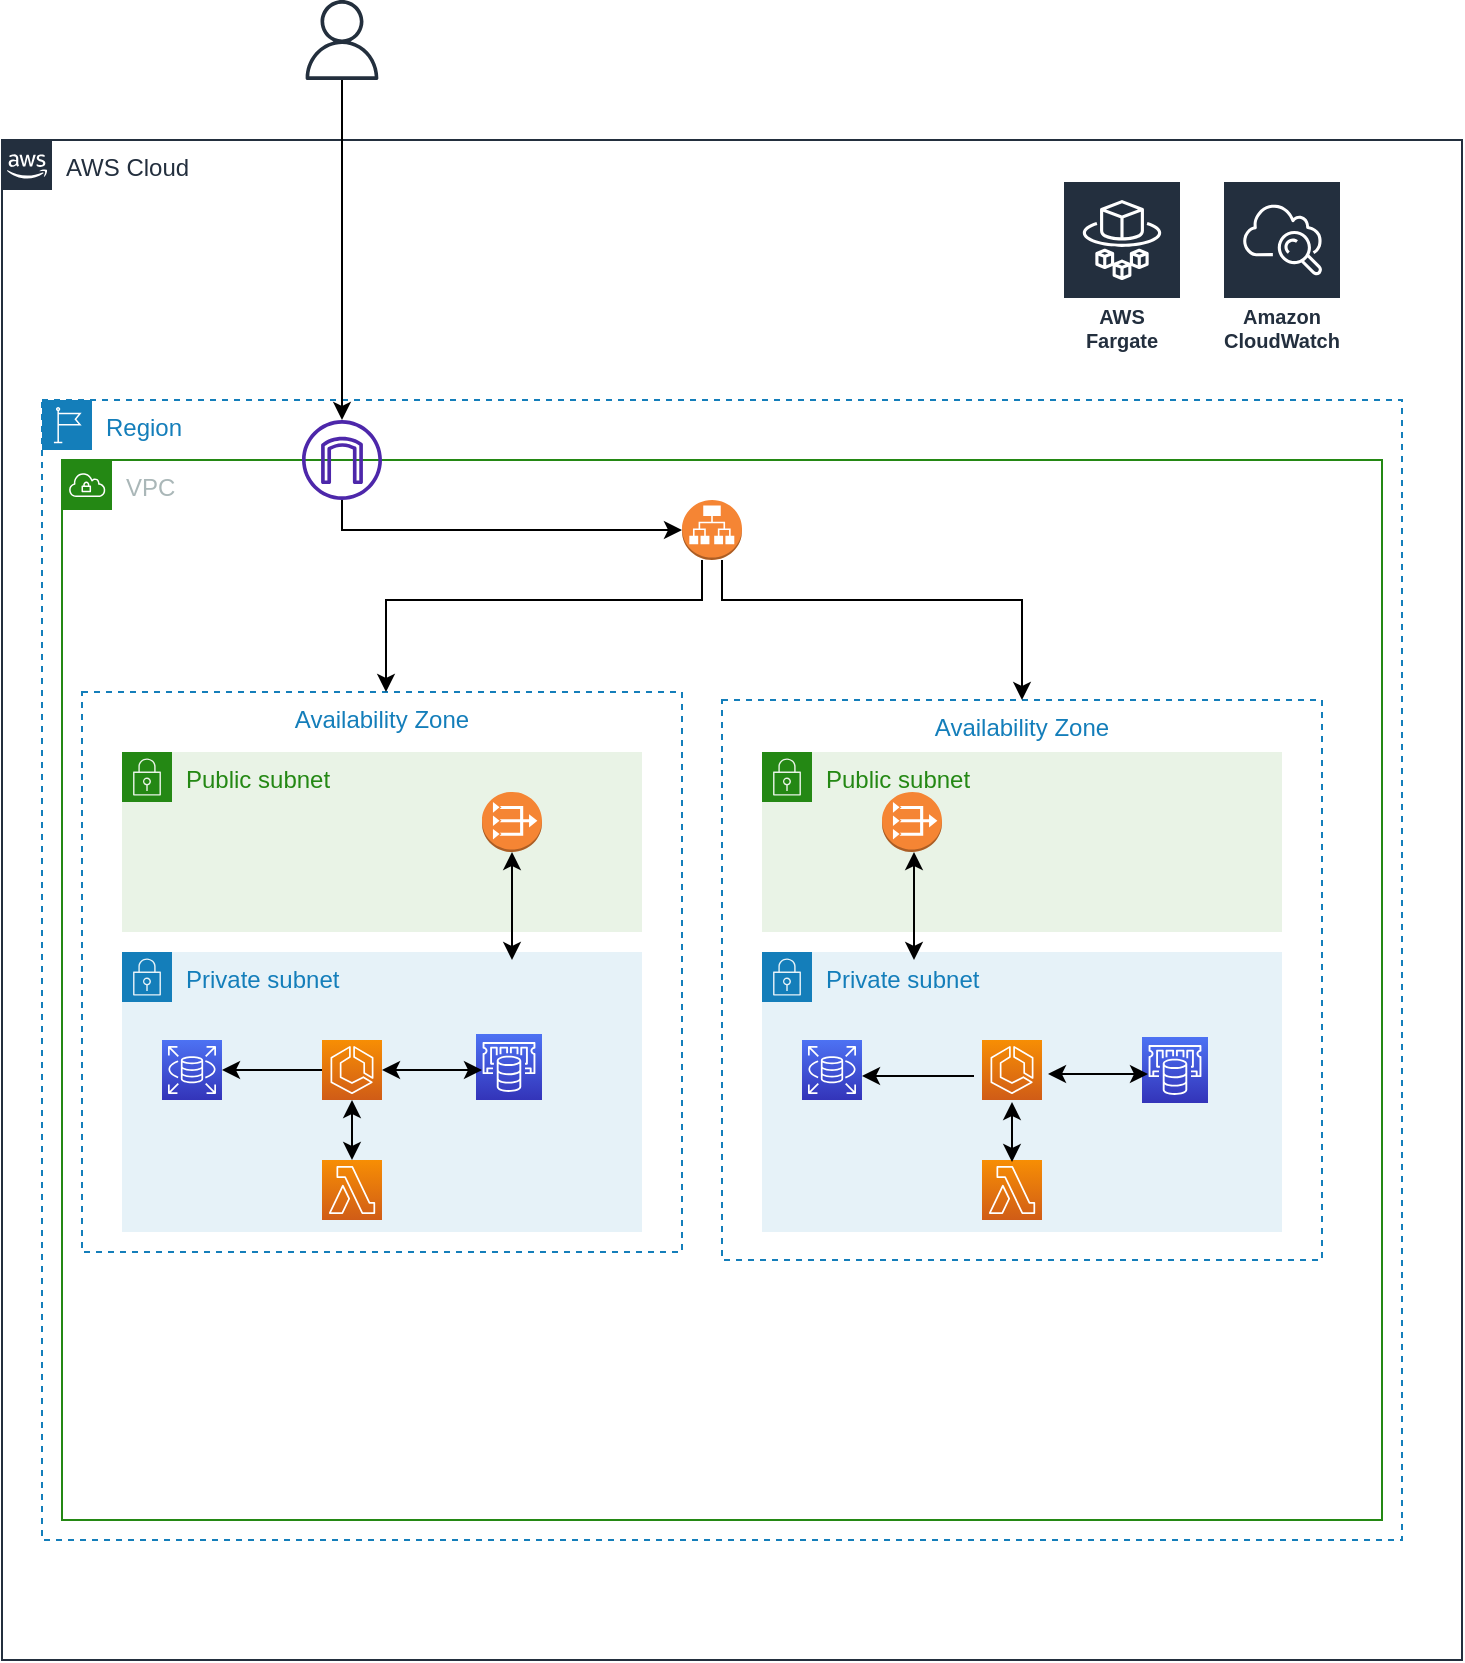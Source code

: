 <mxfile version="16.5.6" type="github">
  <diagram id="WV9e3Si9cNKQYvHIKEoy" name="Page-1">
    <mxGraphModel dx="1088" dy="1689" grid="1" gridSize="10" guides="1" tooltips="1" connect="1" arrows="1" fold="1" page="1" pageScale="1" pageWidth="850" pageHeight="1100" math="0" shadow="0">
      <root>
        <mxCell id="0" />
        <mxCell id="1" parent="0" />
        <mxCell id="TfmfjPasP1LPnmOLtHZL-4" value="AWS Cloud" style="points=[[0,0],[0.25,0],[0.5,0],[0.75,0],[1,0],[1,0.25],[1,0.5],[1,0.75],[1,1],[0.75,1],[0.5,1],[0.25,1],[0,1],[0,0.75],[0,0.5],[0,0.25]];outlineConnect=0;gradientColor=none;html=1;whiteSpace=wrap;fontSize=12;fontStyle=0;container=1;pointerEvents=0;collapsible=0;recursiveResize=0;shape=mxgraph.aws4.group;grIcon=mxgraph.aws4.group_aws_cloud_alt;strokeColor=#232F3E;fillColor=none;verticalAlign=top;align=left;spacingLeft=30;fontColor=#232F3E;dashed=0;" parent="1" vertex="1">
          <mxGeometry x="50" y="-480" width="730" height="760" as="geometry" />
        </mxCell>
        <mxCell id="TfmfjPasP1LPnmOLtHZL-25" value="AWS Fargate" style="sketch=0;outlineConnect=0;fontColor=#232F3E;gradientColor=none;strokeColor=#ffffff;fillColor=#232F3E;dashed=0;verticalLabelPosition=middle;verticalAlign=bottom;align=center;html=1;whiteSpace=wrap;fontSize=10;fontStyle=1;spacing=3;shape=mxgraph.aws4.productIcon;prIcon=mxgraph.aws4.fargate;" parent="TfmfjPasP1LPnmOLtHZL-4" vertex="1">
          <mxGeometry x="530" y="20" width="60" height="90" as="geometry" />
        </mxCell>
        <mxCell id="TfmfjPasP1LPnmOLtHZL-21" value="Amazon CloudWatch" style="sketch=0;outlineConnect=0;fontColor=#232F3E;gradientColor=none;strokeColor=#ffffff;fillColor=#232F3E;dashed=0;verticalLabelPosition=middle;verticalAlign=bottom;align=center;html=1;whiteSpace=wrap;fontSize=10;fontStyle=1;spacing=3;shape=mxgraph.aws4.productIcon;prIcon=mxgraph.aws4.cloudwatch;" parent="TfmfjPasP1LPnmOLtHZL-4" vertex="1">
          <mxGeometry x="610" y="20" width="60" height="90" as="geometry" />
        </mxCell>
        <mxCell id="TfmfjPasP1LPnmOLtHZL-5" value="Region" style="points=[[0,0],[0.25,0],[0.5,0],[0.75,0],[1,0],[1,0.25],[1,0.5],[1,0.75],[1,1],[0.75,1],[0.5,1],[0.25,1],[0,1],[0,0.75],[0,0.5],[0,0.25]];outlineConnect=0;gradientColor=none;html=1;whiteSpace=wrap;fontSize=12;fontStyle=0;container=1;pointerEvents=0;collapsible=0;recursiveResize=0;shape=mxgraph.aws4.group;grIcon=mxgraph.aws4.group_region;strokeColor=#147EBA;fillColor=none;verticalAlign=top;align=left;spacingLeft=30;fontColor=#147EBA;dashed=1;" parent="1" vertex="1">
          <mxGeometry x="70" y="-350" width="680" height="570" as="geometry" />
        </mxCell>
        <mxCell id="TfmfjPasP1LPnmOLtHZL-10" value="Availability Zone" style="fillColor=none;strokeColor=#147EBA;dashed=1;verticalAlign=top;fontStyle=0;fontColor=#147EBA;" parent="TfmfjPasP1LPnmOLtHZL-5" vertex="1">
          <mxGeometry x="20" y="146" width="300" height="280" as="geometry" />
        </mxCell>
        <mxCell id="TfmfjPasP1LPnmOLtHZL-11" value="Availability Zone" style="fillColor=none;strokeColor=#147EBA;dashed=1;verticalAlign=top;fontStyle=0;fontColor=#147EBA;" parent="TfmfjPasP1LPnmOLtHZL-5" vertex="1">
          <mxGeometry x="340" y="150" width="300" height="280" as="geometry" />
        </mxCell>
        <mxCell id="TfmfjPasP1LPnmOLtHZL-12" value="Public subnet" style="points=[[0,0],[0.25,0],[0.5,0],[0.75,0],[1,0],[1,0.25],[1,0.5],[1,0.75],[1,1],[0.75,1],[0.5,1],[0.25,1],[0,1],[0,0.75],[0,0.5],[0,0.25]];outlineConnect=0;gradientColor=none;html=1;whiteSpace=wrap;fontSize=12;fontStyle=0;container=1;pointerEvents=0;collapsible=0;recursiveResize=0;shape=mxgraph.aws4.group;grIcon=mxgraph.aws4.group_security_group;grStroke=0;strokeColor=#248814;fillColor=#E9F3E6;verticalAlign=top;align=left;spacingLeft=30;fontColor=#248814;dashed=0;" parent="TfmfjPasP1LPnmOLtHZL-5" vertex="1">
          <mxGeometry x="360" y="176" width="260" height="90" as="geometry" />
        </mxCell>
        <mxCell id="TfmfjPasP1LPnmOLtHZL-13" value="Public subnet" style="points=[[0,0],[0.25,0],[0.5,0],[0.75,0],[1,0],[1,0.25],[1,0.5],[1,0.75],[1,1],[0.75,1],[0.5,1],[0.25,1],[0,1],[0,0.75],[0,0.5],[0,0.25]];outlineConnect=0;gradientColor=none;html=1;whiteSpace=wrap;fontSize=12;fontStyle=0;container=1;pointerEvents=0;collapsible=0;recursiveResize=0;shape=mxgraph.aws4.group;grIcon=mxgraph.aws4.group_security_group;grStroke=0;strokeColor=#248814;fillColor=#E9F3E6;verticalAlign=top;align=left;spacingLeft=30;fontColor=#248814;dashed=0;" parent="TfmfjPasP1LPnmOLtHZL-5" vertex="1">
          <mxGeometry x="40" y="176" width="260" height="90" as="geometry" />
        </mxCell>
        <mxCell id="TfmfjPasP1LPnmOLtHZL-14" value="Private subnet" style="points=[[0,0],[0.25,0],[0.5,0],[0.75,0],[1,0],[1,0.25],[1,0.5],[1,0.75],[1,1],[0.75,1],[0.5,1],[0.25,1],[0,1],[0,0.75],[0,0.5],[0,0.25]];outlineConnect=0;gradientColor=none;html=1;whiteSpace=wrap;fontSize=12;fontStyle=0;container=1;pointerEvents=0;collapsible=0;recursiveResize=0;shape=mxgraph.aws4.group;grIcon=mxgraph.aws4.group_security_group;grStroke=0;strokeColor=#147EBA;fillColor=#E6F2F8;verticalAlign=top;align=left;spacingLeft=30;fontColor=#147EBA;dashed=0;" parent="TfmfjPasP1LPnmOLtHZL-5" vertex="1">
          <mxGeometry x="360" y="276" width="260" height="140" as="geometry" />
        </mxCell>
        <mxCell id="TfmfjPasP1LPnmOLtHZL-15" value="Private subnet" style="points=[[0,0],[0.25,0],[0.5,0],[0.75,0],[1,0],[1,0.25],[1,0.5],[1,0.75],[1,1],[0.75,1],[0.5,1],[0.25,1],[0,1],[0,0.75],[0,0.5],[0,0.25]];outlineConnect=0;gradientColor=none;html=1;whiteSpace=wrap;fontSize=12;fontStyle=0;container=1;pointerEvents=0;collapsible=0;recursiveResize=0;shape=mxgraph.aws4.group;grIcon=mxgraph.aws4.group_security_group;grStroke=0;strokeColor=#147EBA;fillColor=#E6F2F8;verticalAlign=top;align=left;spacingLeft=30;fontColor=#147EBA;dashed=0;" parent="TfmfjPasP1LPnmOLtHZL-5" vertex="1">
          <mxGeometry x="40" y="276" width="260" height="140" as="geometry" />
        </mxCell>
        <mxCell id="TfmfjPasP1LPnmOLtHZL-28" value="VPC" style="points=[[0,0],[0.25,0],[0.5,0],[0.75,0],[1,0],[1,0.25],[1,0.5],[1,0.75],[1,1],[0.75,1],[0.5,1],[0.25,1],[0,1],[0,0.75],[0,0.5],[0,0.25]];outlineConnect=0;gradientColor=none;html=1;whiteSpace=wrap;fontSize=12;fontStyle=0;container=1;pointerEvents=0;collapsible=0;recursiveResize=0;shape=mxgraph.aws4.group;grIcon=mxgraph.aws4.group_vpc;strokeColor=#248814;fillColor=none;verticalAlign=top;align=left;spacingLeft=30;fontColor=#AAB7B8;dashed=0;" parent="TfmfjPasP1LPnmOLtHZL-5" vertex="1">
          <mxGeometry x="10" y="30" width="660" height="530" as="geometry" />
        </mxCell>
        <mxCell id="TfmfjPasP1LPnmOLtHZL-31" value="" style="outlineConnect=0;dashed=0;verticalLabelPosition=bottom;verticalAlign=top;align=center;html=1;shape=mxgraph.aws3.vpc_nat_gateway;fillColor=#F58534;gradientColor=none;" parent="TfmfjPasP1LPnmOLtHZL-28" vertex="1">
          <mxGeometry x="210" y="166" width="30" height="30" as="geometry" />
        </mxCell>
        <mxCell id="TfmfjPasP1LPnmOLtHZL-32" value="" style="outlineConnect=0;dashed=0;verticalLabelPosition=bottom;verticalAlign=top;align=center;html=1;shape=mxgraph.aws3.vpc_nat_gateway;fillColor=#F58534;gradientColor=none;" parent="TfmfjPasP1LPnmOLtHZL-28" vertex="1">
          <mxGeometry x="410" y="166" width="30" height="30" as="geometry" />
        </mxCell>
        <mxCell id="TfmfjPasP1LPnmOLtHZL-35" value="" style="outlineConnect=0;dashed=0;verticalLabelPosition=bottom;verticalAlign=top;align=center;html=1;shape=mxgraph.aws3.application_load_balancer;fillColor=#F58534;gradientColor=none;" parent="TfmfjPasP1LPnmOLtHZL-28" vertex="1">
          <mxGeometry x="310" y="20" width="30" height="30" as="geometry" />
        </mxCell>
        <mxCell id="TfmfjPasP1LPnmOLtHZL-36" value="" style="sketch=0;outlineConnect=0;fontColor=#232F3E;gradientColor=none;fillColor=#4D27AA;strokeColor=none;dashed=0;verticalLabelPosition=bottom;verticalAlign=top;align=center;html=1;fontSize=12;fontStyle=0;aspect=fixed;pointerEvents=1;shape=mxgraph.aws4.internet_gateway;" parent="TfmfjPasP1LPnmOLtHZL-28" vertex="1">
          <mxGeometry x="120" y="-20" width="40" height="40" as="geometry" />
        </mxCell>
        <mxCell id="6-81aYlDGOuv0mXvwJQG-20" value="" style="sketch=0;points=[[0,0,0],[0.25,0,0],[0.5,0,0],[0.75,0,0],[1,0,0],[0,1,0],[0.25,1,0],[0.5,1,0],[0.75,1,0],[1,1,0],[0,0.25,0],[0,0.5,0],[0,0.75,0],[1,0.25,0],[1,0.5,0],[1,0.75,0]];outlineConnect=0;fontColor=#232F3E;gradientColor=#4D72F3;gradientDirection=north;fillColor=#3334B9;strokeColor=#ffffff;dashed=0;verticalLabelPosition=bottom;verticalAlign=top;align=center;html=1;fontSize=12;fontStyle=0;aspect=fixed;shape=mxgraph.aws4.resourceIcon;resIcon=mxgraph.aws4.elasticache;" vertex="1" parent="TfmfjPasP1LPnmOLtHZL-28">
          <mxGeometry x="207" y="287" width="33" height="33" as="geometry" />
        </mxCell>
        <mxCell id="TfmfjPasP1LPnmOLtHZL-29" value="" style="sketch=0;points=[[0,0,0],[0.25,0,0],[0.5,0,0],[0.75,0,0],[1,0,0],[0,1,0],[0.25,1,0],[0.5,1,0],[0.75,1,0],[1,1,0],[0,0.25,0],[0,0.5,0],[0,0.75,0],[1,0.25,0],[1,0.5,0],[1,0.75,0]];outlineConnect=0;fontColor=#232F3E;gradientColor=#F78E04;gradientDirection=north;fillColor=#D05C17;strokeColor=#ffffff;dashed=0;verticalLabelPosition=bottom;verticalAlign=top;align=center;html=1;fontSize=12;fontStyle=0;aspect=fixed;shape=mxgraph.aws4.resourceIcon;resIcon=mxgraph.aws4.lambda;direction=east;" parent="TfmfjPasP1LPnmOLtHZL-28" vertex="1">
          <mxGeometry x="130" y="350" width="30" height="30" as="geometry" />
        </mxCell>
        <mxCell id="6-81aYlDGOuv0mXvwJQG-22" value="" style="sketch=0;points=[[0,0,0],[0.25,0,0],[0.5,0,0],[0.75,0,0],[1,0,0],[0,1,0],[0.25,1,0],[0.5,1,0],[0.75,1,0],[1,1,0],[0,0.25,0],[0,0.5,0],[0,0.75,0],[1,0.25,0],[1,0.5,0],[1,0.75,0]];outlineConnect=0;fontColor=#232F3E;gradientColor=#4D72F3;gradientDirection=north;fillColor=#3334B9;strokeColor=#ffffff;dashed=0;verticalLabelPosition=bottom;verticalAlign=top;align=center;html=1;fontSize=12;fontStyle=0;aspect=fixed;shape=mxgraph.aws4.resourceIcon;resIcon=mxgraph.aws4.rds;" vertex="1" parent="TfmfjPasP1LPnmOLtHZL-28">
          <mxGeometry x="370" y="290" width="30" height="30" as="geometry" />
        </mxCell>
        <mxCell id="6-81aYlDGOuv0mXvwJQG-23" value="" style="sketch=0;points=[[0,0,0],[0.25,0,0],[0.5,0,0],[0.75,0,0],[1,0,0],[0,1,0],[0.25,1,0],[0.5,1,0],[0.75,1,0],[1,1,0],[0,0.25,0],[0,0.5,0],[0,0.75,0],[1,0.25,0],[1,0.5,0],[1,0.75,0]];outlineConnect=0;fontColor=#232F3E;gradientColor=#F78E04;gradientDirection=north;fillColor=#D05C17;strokeColor=#ffffff;dashed=0;verticalLabelPosition=bottom;verticalAlign=top;align=center;html=1;fontSize=12;fontStyle=0;aspect=fixed;shape=mxgraph.aws4.resourceIcon;resIcon=mxgraph.aws4.ecs;" vertex="1" parent="TfmfjPasP1LPnmOLtHZL-28">
          <mxGeometry x="460" y="290" width="30" height="30" as="geometry" />
        </mxCell>
        <mxCell id="6-81aYlDGOuv0mXvwJQG-24" value="" style="sketch=0;points=[[0,0,0],[0.25,0,0],[0.5,0,0],[0.75,0,0],[1,0,0],[0,1,0],[0.25,1,0],[0.5,1,0],[0.75,1,0],[1,1,0],[0,0.25,0],[0,0.5,0],[0,0.75,0],[1,0.25,0],[1,0.5,0],[1,0.75,0]];outlineConnect=0;fontColor=#232F3E;gradientColor=#4D72F3;gradientDirection=north;fillColor=#3334B9;strokeColor=#ffffff;dashed=0;verticalLabelPosition=bottom;verticalAlign=top;align=center;html=1;fontSize=12;fontStyle=0;aspect=fixed;shape=mxgraph.aws4.resourceIcon;resIcon=mxgraph.aws4.elasticache;" vertex="1" parent="TfmfjPasP1LPnmOLtHZL-28">
          <mxGeometry x="540" y="288.5" width="33" height="33" as="geometry" />
        </mxCell>
        <mxCell id="6-81aYlDGOuv0mXvwJQG-25" value="" style="sketch=0;points=[[0,0,0],[0.25,0,0],[0.5,0,0],[0.75,0,0],[1,0,0],[0,1,0],[0.25,1,0],[0.5,1,0],[0.75,1,0],[1,1,0],[0,0.25,0],[0,0.5,0],[0,0.75,0],[1,0.25,0],[1,0.5,0],[1,0.75,0]];outlineConnect=0;fontColor=#232F3E;gradientColor=#F78E04;gradientDirection=north;fillColor=#D05C17;strokeColor=#ffffff;dashed=0;verticalLabelPosition=bottom;verticalAlign=top;align=center;html=1;fontSize=12;fontStyle=0;aspect=fixed;shape=mxgraph.aws4.resourceIcon;resIcon=mxgraph.aws4.lambda;direction=east;" vertex="1" parent="TfmfjPasP1LPnmOLtHZL-28">
          <mxGeometry x="460" y="350" width="30" height="30" as="geometry" />
        </mxCell>
        <mxCell id="6-81aYlDGOuv0mXvwJQG-12" value="" style="endArrow=classic;html=1;rounded=0;" edge="1" parent="TfmfjPasP1LPnmOLtHZL-5">
          <mxGeometry width="50" height="50" relative="1" as="geometry">
            <mxPoint x="340" y="80" as="sourcePoint" />
            <mxPoint x="490" y="150" as="targetPoint" />
            <Array as="points">
              <mxPoint x="340" y="100" />
              <mxPoint x="490" y="100" />
            </Array>
          </mxGeometry>
        </mxCell>
        <mxCell id="6-81aYlDGOuv0mXvwJQG-13" value="" style="endArrow=classic;html=1;rounded=0;entryX=0.5;entryY=0;entryDx=0;entryDy=0;" edge="1" parent="TfmfjPasP1LPnmOLtHZL-5">
          <mxGeometry width="50" height="50" relative="1" as="geometry">
            <mxPoint x="330" y="80" as="sourcePoint" />
            <mxPoint x="172" y="146" as="targetPoint" />
            <Array as="points">
              <mxPoint x="330" y="100" />
              <mxPoint x="172" y="100" />
              <mxPoint x="172" y="120" />
            </Array>
          </mxGeometry>
        </mxCell>
        <mxCell id="TfmfjPasP1LPnmOLtHZL-17" value="" style="sketch=0;points=[[0,0,0],[0.25,0,0],[0.5,0,0],[0.75,0,0],[1,0,0],[0,1,0],[0.25,1,0],[0.5,1,0],[0.75,1,0],[1,1,0],[0,0.25,0],[0,0.5,0],[0,0.75,0],[1,0.25,0],[1,0.5,0],[1,0.75,0]];outlineConnect=0;fontColor=#232F3E;gradientColor=#F78E04;gradientDirection=north;fillColor=#D05C17;strokeColor=#ffffff;dashed=0;verticalLabelPosition=bottom;verticalAlign=top;align=center;html=1;fontSize=12;fontStyle=0;aspect=fixed;shape=mxgraph.aws4.resourceIcon;resIcon=mxgraph.aws4.ecs;" parent="TfmfjPasP1LPnmOLtHZL-5" vertex="1">
          <mxGeometry x="140" y="320" width="30" height="30" as="geometry" />
        </mxCell>
        <mxCell id="TfmfjPasP1LPnmOLtHZL-23" value="" style="sketch=0;points=[[0,0,0],[0.25,0,0],[0.5,0,0],[0.75,0,0],[1,0,0],[0,1,0],[0.25,1,0],[0.5,1,0],[0.75,1,0],[1,1,0],[0,0.25,0],[0,0.5,0],[0,0.75,0],[1,0.25,0],[1,0.5,0],[1,0.75,0]];outlineConnect=0;fontColor=#232F3E;gradientColor=#4D72F3;gradientDirection=north;fillColor=#3334B9;strokeColor=#ffffff;dashed=0;verticalLabelPosition=bottom;verticalAlign=top;align=center;html=1;fontSize=12;fontStyle=0;aspect=fixed;shape=mxgraph.aws4.resourceIcon;resIcon=mxgraph.aws4.rds;" parent="TfmfjPasP1LPnmOLtHZL-5" vertex="1">
          <mxGeometry x="60" y="320" width="30" height="30" as="geometry" />
        </mxCell>
        <mxCell id="6-81aYlDGOuv0mXvwJQG-28" value="" style="endArrow=classic;startArrow=classic;html=1;rounded=0;exitX=0.5;exitY=0;exitDx=0;exitDy=0;exitPerimeter=0;entryX=0.5;entryY=1;entryDx=0;entryDy=0;entryPerimeter=0;" edge="1" parent="TfmfjPasP1LPnmOLtHZL-5" source="TfmfjPasP1LPnmOLtHZL-29" target="TfmfjPasP1LPnmOLtHZL-17">
          <mxGeometry width="50" height="50" relative="1" as="geometry">
            <mxPoint x="110" y="400" as="sourcePoint" />
            <mxPoint x="160" y="350" as="targetPoint" />
          </mxGeometry>
        </mxCell>
        <mxCell id="6-81aYlDGOuv0mXvwJQG-30" value="" style="endArrow=classic;startArrow=classic;html=1;rounded=0;exitX=1;exitY=0.5;exitDx=0;exitDy=0;exitPerimeter=0;" edge="1" parent="TfmfjPasP1LPnmOLtHZL-5" source="TfmfjPasP1LPnmOLtHZL-17">
          <mxGeometry width="50" height="50" relative="1" as="geometry">
            <mxPoint x="167" y="380" as="sourcePoint" />
            <mxPoint x="220" y="335" as="targetPoint" />
          </mxGeometry>
        </mxCell>
        <mxCell id="6-81aYlDGOuv0mXvwJQG-33" value="" style="endArrow=classic;html=1;rounded=0;entryX=1;entryY=0.5;entryDx=0;entryDy=0;entryPerimeter=0;" edge="1" parent="TfmfjPasP1LPnmOLtHZL-5" target="TfmfjPasP1LPnmOLtHZL-23">
          <mxGeometry width="50" height="50" relative="1" as="geometry">
            <mxPoint x="140" y="335" as="sourcePoint" />
            <mxPoint x="390" y="300" as="targetPoint" />
          </mxGeometry>
        </mxCell>
        <mxCell id="6-81aYlDGOuv0mXvwJQG-1" value="" style="sketch=0;outlineConnect=0;fontColor=#232F3E;gradientColor=none;fillColor=#232F3D;strokeColor=none;dashed=0;verticalLabelPosition=bottom;verticalAlign=top;align=center;html=1;fontSize=12;fontStyle=0;aspect=fixed;pointerEvents=1;shape=mxgraph.aws4.user;" vertex="1" parent="1">
          <mxGeometry x="200" y="-550" width="40" height="40" as="geometry" />
        </mxCell>
        <mxCell id="6-81aYlDGOuv0mXvwJQG-2" value="" style="endArrow=classic;html=1;rounded=0;" edge="1" parent="1" source="6-81aYlDGOuv0mXvwJQG-1" target="TfmfjPasP1LPnmOLtHZL-36">
          <mxGeometry width="50" height="50" relative="1" as="geometry">
            <mxPoint x="400" y="-340" as="sourcePoint" />
            <mxPoint x="450" y="-390" as="targetPoint" />
          </mxGeometry>
        </mxCell>
        <mxCell id="6-81aYlDGOuv0mXvwJQG-6" value="" style="endArrow=classic;html=1;rounded=0;entryX=0;entryY=0.5;entryDx=0;entryDy=0;entryPerimeter=0;" edge="1" parent="1" target="TfmfjPasP1LPnmOLtHZL-35">
          <mxGeometry width="50" height="50" relative="1" as="geometry">
            <mxPoint x="220" y="-300" as="sourcePoint" />
            <mxPoint x="370" y="-285" as="targetPoint" />
            <Array as="points">
              <mxPoint x="220" y="-285" />
            </Array>
          </mxGeometry>
        </mxCell>
        <mxCell id="6-81aYlDGOuv0mXvwJQG-17" value="" style="endArrow=classic;startArrow=classic;html=1;rounded=0;entryX=0.5;entryY=1;entryDx=0;entryDy=0;entryPerimeter=0;" edge="1" parent="1" target="TfmfjPasP1LPnmOLtHZL-31">
          <mxGeometry width="50" height="50" relative="1" as="geometry">
            <mxPoint x="305" y="-70" as="sourcePoint" />
            <mxPoint x="342" y="-115" as="targetPoint" />
          </mxGeometry>
        </mxCell>
        <mxCell id="6-81aYlDGOuv0mXvwJQG-18" value="" style="endArrow=classic;startArrow=classic;html=1;rounded=0;entryX=0.5;entryY=1;entryDx=0;entryDy=0;entryPerimeter=0;" edge="1" parent="1">
          <mxGeometry width="50" height="50" relative="1" as="geometry">
            <mxPoint x="506" y="-70.0" as="sourcePoint" />
            <mxPoint x="506" y="-124" as="targetPoint" />
          </mxGeometry>
        </mxCell>
        <mxCell id="6-81aYlDGOuv0mXvwJQG-29" value="" style="endArrow=classic;startArrow=classic;html=1;rounded=0;exitX=0.5;exitY=0;exitDx=0;exitDy=0;exitPerimeter=0;entryX=0.5;entryY=1;entryDx=0;entryDy=0;entryPerimeter=0;" edge="1" parent="1">
          <mxGeometry width="50" height="50" relative="1" as="geometry">
            <mxPoint x="555" y="31.0" as="sourcePoint" />
            <mxPoint x="555" y="1.0" as="targetPoint" />
          </mxGeometry>
        </mxCell>
        <mxCell id="6-81aYlDGOuv0mXvwJQG-31" value="" style="endArrow=classic;startArrow=classic;html=1;rounded=0;exitX=1;exitY=0.5;exitDx=0;exitDy=0;exitPerimeter=0;" edge="1" parent="1">
          <mxGeometry width="50" height="50" relative="1" as="geometry">
            <mxPoint x="573" y="-13.0" as="sourcePoint" />
            <mxPoint x="623" y="-13.0" as="targetPoint" />
          </mxGeometry>
        </mxCell>
        <mxCell id="6-81aYlDGOuv0mXvwJQG-35" value="" style="endArrow=classic;html=1;rounded=0;" edge="1" parent="1">
          <mxGeometry width="50" height="50" relative="1" as="geometry">
            <mxPoint x="536" y="-12.0" as="sourcePoint" />
            <mxPoint x="480" y="-12" as="targetPoint" />
          </mxGeometry>
        </mxCell>
      </root>
    </mxGraphModel>
  </diagram>
</mxfile>
